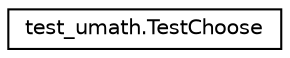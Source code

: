 digraph "Graphical Class Hierarchy"
{
 // LATEX_PDF_SIZE
  edge [fontname="Helvetica",fontsize="10",labelfontname="Helvetica",labelfontsize="10"];
  node [fontname="Helvetica",fontsize="10",shape=record];
  rankdir="LR";
  Node0 [label="test_umath.TestChoose",height=0.2,width=0.4,color="black", fillcolor="white", style="filled",URL="$classtest__umath_1_1TestChoose.html",tooltip=" "];
}
